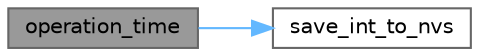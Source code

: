 digraph "operation_time"
{
 // LATEX_PDF_SIZE
  bgcolor="transparent";
  edge [fontname=Helvetica,fontsize=10,labelfontname=Helvetica,labelfontsize=10];
  node [fontname=Helvetica,fontsize=10,shape=box,height=0.2,width=0.4];
  rankdir="LR";
  Node1 [id="Node000001",label="operation_time",height=0.2,width=0.4,color="gray40", fillcolor="grey60", style="filled", fontcolor="black",tooltip="Updates the operation time."];
  Node1 -> Node2 [id="edge1_Node000001_Node000002",color="steelblue1",style="solid",tooltip=" "];
  Node2 [id="Node000002",label="save_int_to_nvs",height=0.2,width=0.4,color="grey40", fillcolor="white", style="filled",URL="$nvs__manager_8c.html#aaec9f002eed7b2794c9babcfa7d3f50b",tooltip="Loads an integer value from NVS using the specified key."];
}
